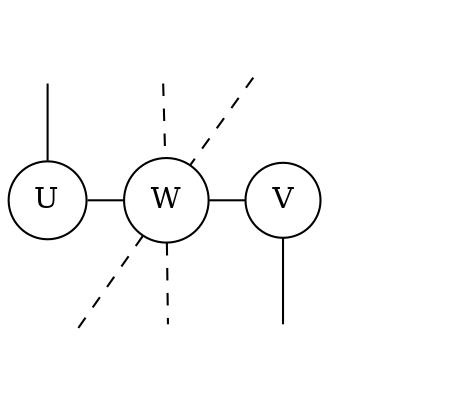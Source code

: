 graph prune {
size="7,7";
node [shape=circle];
{ node[shape=circle style=invis]
  a b c d
}
{rank=same; a b  ; }
{rank=same; c d ; }
{rank=same; U W V ; }
{ node [shape=circle style=invis]
  x y z xx
  {rank=same; x z; }
  {rank=same; xx y; }
}

 

a -- W [style=dashed];
b -- W [style=dashed];
x -- U;
U -- W;
W -- V;
V -- y;
W -- { c ; d }[style=dashed]

}
